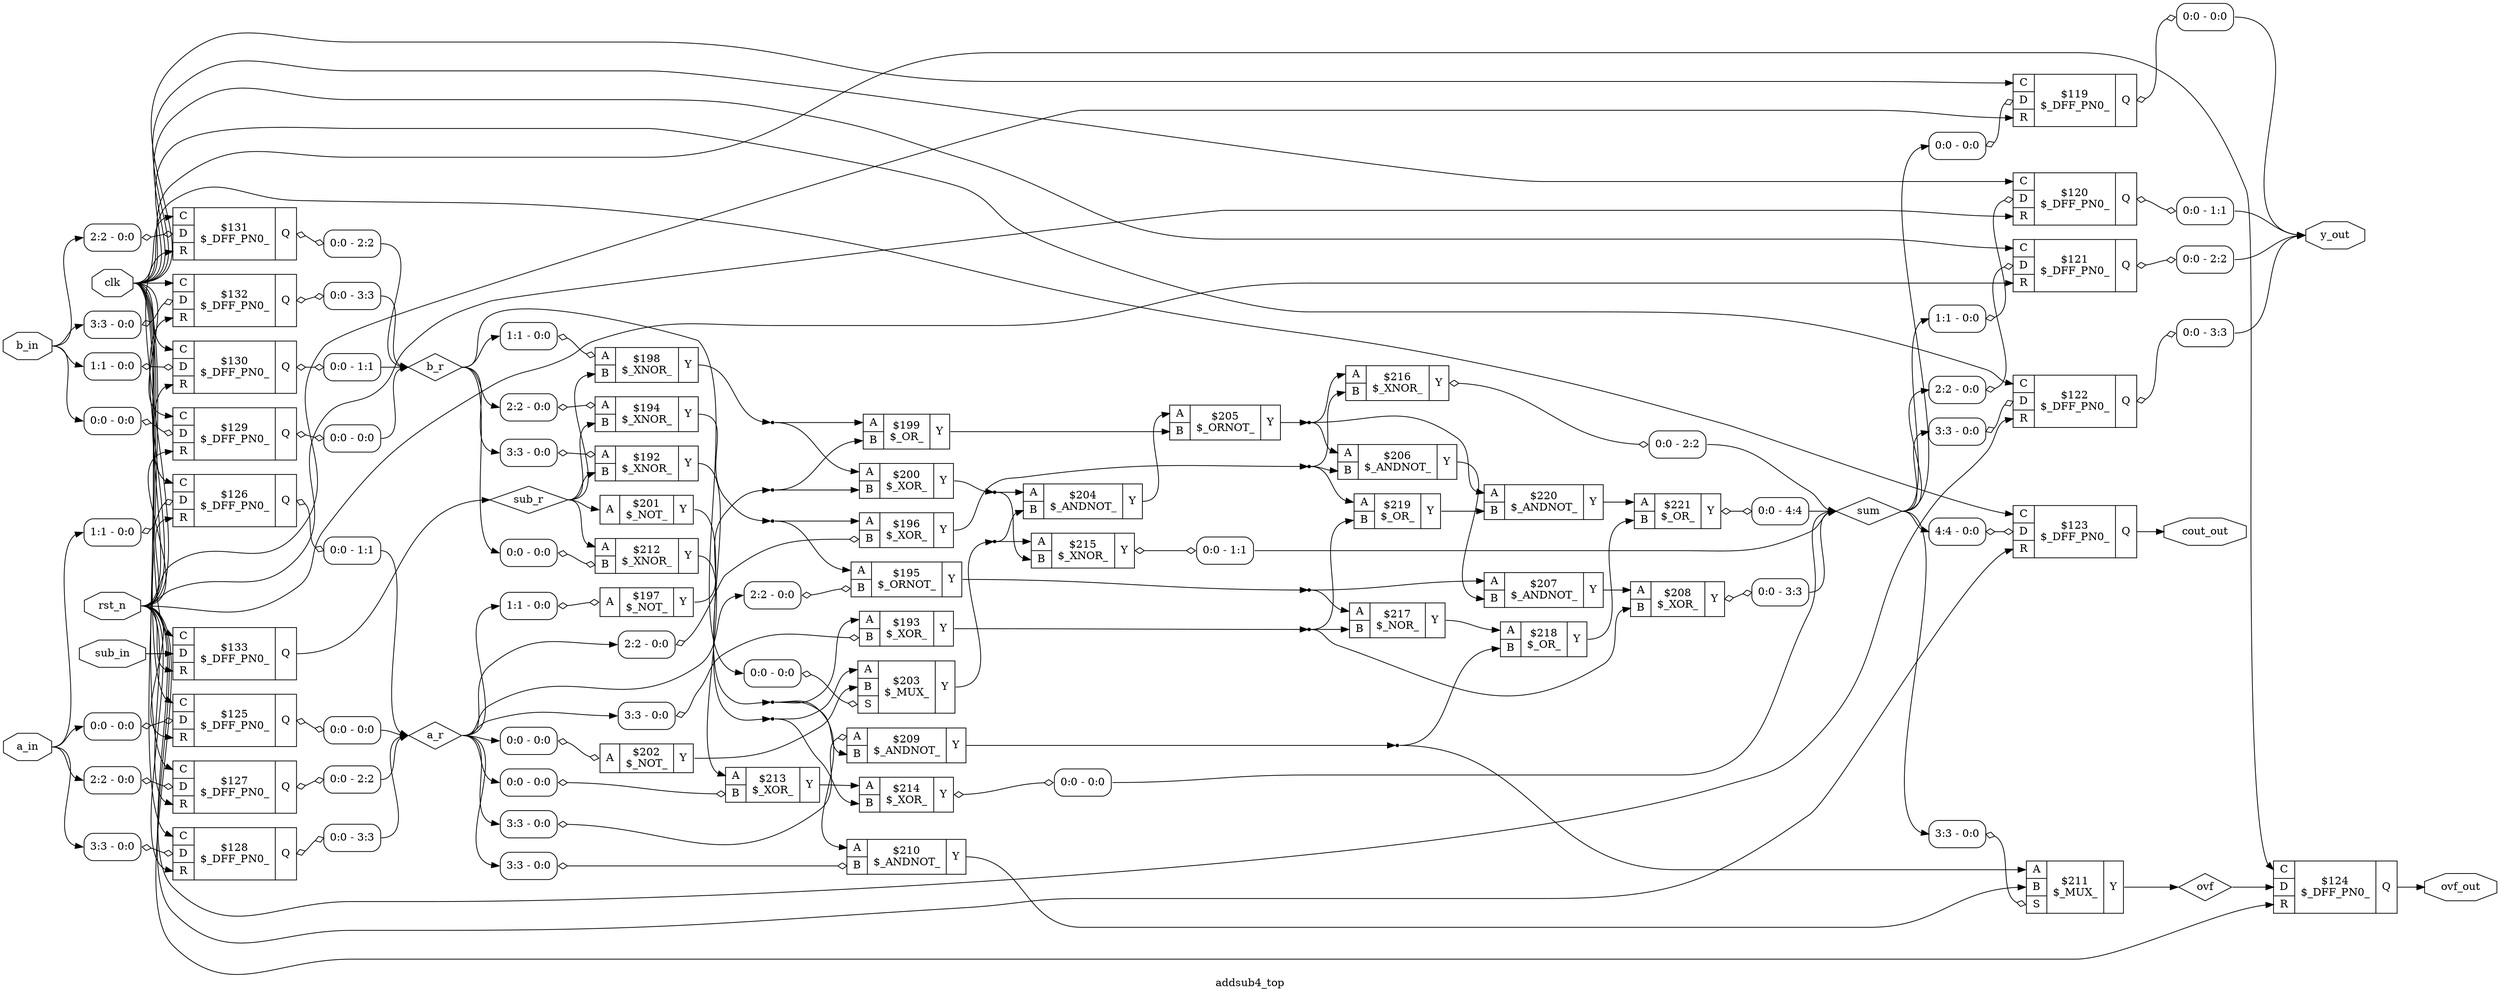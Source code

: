digraph "addsub4_top" {
label="addsub4_top";
rankdir="LR";
remincross=true;
n25 [ shape=octagon, label="a_in", color="black", fontcolor="black" ];
n26 [ shape=diamond, label="a_r", color="black", fontcolor="black" ];
n27 [ shape=octagon, label="b_in", color="black", fontcolor="black" ];
n28 [ shape=diamond, label="b_r", color="black", fontcolor="black" ];
n29 [ shape=octagon, label="clk", color="black", fontcolor="black" ];
n30 [ shape=octagon, label="cout_out", color="black", fontcolor="black" ];
n31 [ shape=diamond, label="ovf", color="black", fontcolor="black" ];
n32 [ shape=octagon, label="ovf_out", color="black", fontcolor="black" ];
n33 [ shape=octagon, label="rst_n", color="black", fontcolor="black" ];
n34 [ shape=octagon, label="sub_in", color="black", fontcolor="black" ];
n35 [ shape=diamond, label="sub_r", color="black", fontcolor="black" ];
n36 [ shape=diamond, label="sum", color="black", fontcolor="black" ];
n37 [ shape=octagon, label="y_out", color="black", fontcolor="black" ];
c41 [ shape=record, label="{{<p38> A|<p39> B}|$192\n$_XNOR_|{<p40> Y}}",  ];
x0 [ shape=record, style=rounded, label="<s0> 3:3 - 0:0 ", color="black", fontcolor="black" ];
x0:e -> c41:p38:w [arrowhead=odiamond, arrowtail=odiamond, dir=both, color="black", fontcolor="black", label=""];
c42 [ shape=record, label="{{<p38> A|<p39> B}|$193\n$_XOR_|{<p40> Y}}",  ];
x1 [ shape=record, style=rounded, label="<s0> 3:3 - 0:0 ", color="black", fontcolor="black" ];
x1:e -> c42:p39:w [arrowhead=odiamond, arrowtail=odiamond, dir=both, color="black", fontcolor="black", label=""];
c43 [ shape=record, label="{{<p38> A|<p39> B}|$194\n$_XNOR_|{<p40> Y}}",  ];
x2 [ shape=record, style=rounded, label="<s0> 2:2 - 0:0 ", color="black", fontcolor="black" ];
x2:e -> c43:p38:w [arrowhead=odiamond, arrowtail=odiamond, dir=both, color="black", fontcolor="black", label=""];
c44 [ shape=record, label="{{<p38> A|<p39> B}|$195\n$_ORNOT_|{<p40> Y}}",  ];
x3 [ shape=record, style=rounded, label="<s0> 2:2 - 0:0 ", color="black", fontcolor="black" ];
x3:e -> c44:p39:w [arrowhead=odiamond, arrowtail=odiamond, dir=both, color="black", fontcolor="black", label=""];
c45 [ shape=record, label="{{<p38> A|<p39> B}|$196\n$_XOR_|{<p40> Y}}",  ];
x4 [ shape=record, style=rounded, label="<s0> 2:2 - 0:0 ", color="black", fontcolor="black" ];
x4:e -> c45:p39:w [arrowhead=odiamond, arrowtail=odiamond, dir=both, color="black", fontcolor="black", label=""];
c46 [ shape=record, label="{{<p38> A}|$197\n$_NOT_|{<p40> Y}}",  ];
x5 [ shape=record, style=rounded, label="<s0> 1:1 - 0:0 ", color="black", fontcolor="black" ];
x5:e -> c46:p38:w [arrowhead=odiamond, arrowtail=odiamond, dir=both, color="black", fontcolor="black", label=""];
c47 [ shape=record, label="{{<p38> A|<p39> B}|$198\n$_XNOR_|{<p40> Y}}",  ];
x6 [ shape=record, style=rounded, label="<s0> 1:1 - 0:0 ", color="black", fontcolor="black" ];
x6:e -> c47:p38:w [arrowhead=odiamond, arrowtail=odiamond, dir=both, color="black", fontcolor="black", label=""];
c48 [ shape=record, label="{{<p38> A|<p39> B}|$199\n$_OR_|{<p40> Y}}",  ];
c49 [ shape=record, label="{{<p38> A|<p39> B}|$200\n$_XOR_|{<p40> Y}}",  ];
c50 [ shape=record, label="{{<p38> A}|$201\n$_NOT_|{<p40> Y}}",  ];
c51 [ shape=record, label="{{<p38> A}|$202\n$_NOT_|{<p40> Y}}",  ];
x7 [ shape=record, style=rounded, label="<s0> 0:0 - 0:0 ", color="black", fontcolor="black" ];
x7:e -> c51:p38:w [arrowhead=odiamond, arrowtail=odiamond, dir=both, color="black", fontcolor="black", label=""];
c53 [ shape=record, label="{{<p38> A|<p39> B|<p52> S}|$203\n$_MUX_|{<p40> Y}}",  ];
x8 [ shape=record, style=rounded, label="<s0> 0:0 - 0:0 ", color="black", fontcolor="black" ];
x8:e -> c53:p52:w [arrowhead=odiamond, arrowtail=odiamond, dir=both, color="black", fontcolor="black", label=""];
c54 [ shape=record, label="{{<p38> A|<p39> B}|$204\n$_ANDNOT_|{<p40> Y}}",  ];
c55 [ shape=record, label="{{<p38> A|<p39> B}|$205\n$_ORNOT_|{<p40> Y}}",  ];
c56 [ shape=record, label="{{<p38> A|<p39> B}|$206\n$_ANDNOT_|{<p40> Y}}",  ];
c57 [ shape=record, label="{{<p38> A|<p39> B}|$207\n$_ANDNOT_|{<p40> Y}}",  ];
c58 [ shape=record, label="{{<p38> A|<p39> B}|$208\n$_XOR_|{<p40> Y}}",  ];
x9 [ shape=record, style=rounded, label="<s0> 0:0 - 3:3 ", color="black", fontcolor="black" ];
c58:p40:e -> x9:w [arrowhead=odiamond, arrowtail=odiamond, dir=both, color="black", fontcolor="black", label=""];
c59 [ shape=record, label="{{<p38> A|<p39> B}|$209\n$_ANDNOT_|{<p40> Y}}",  ];
x10 [ shape=record, style=rounded, label="<s0> 3:3 - 0:0 ", color="black", fontcolor="black" ];
x10:e -> c59:p38:w [arrowhead=odiamond, arrowtail=odiamond, dir=both, color="black", fontcolor="black", label=""];
c60 [ shape=record, label="{{<p38> A|<p39> B}|$210\n$_ANDNOT_|{<p40> Y}}",  ];
x11 [ shape=record, style=rounded, label="<s0> 3:3 - 0:0 ", color="black", fontcolor="black" ];
x11:e -> c60:p39:w [arrowhead=odiamond, arrowtail=odiamond, dir=both, color="black", fontcolor="black", label=""];
c61 [ shape=record, label="{{<p38> A|<p39> B|<p52> S}|$211\n$_MUX_|{<p40> Y}}",  ];
x12 [ shape=record, style=rounded, label="<s0> 3:3 - 0:0 ", color="black", fontcolor="black" ];
x12:e -> c61:p52:w [arrowhead=odiamond, arrowtail=odiamond, dir=both, color="black", fontcolor="black", label=""];
c62 [ shape=record, label="{{<p38> A|<p39> B}|$212\n$_XNOR_|{<p40> Y}}",  ];
x13 [ shape=record, style=rounded, label="<s0> 0:0 - 0:0 ", color="black", fontcolor="black" ];
x13:e -> c62:p39:w [arrowhead=odiamond, arrowtail=odiamond, dir=both, color="black", fontcolor="black", label=""];
c63 [ shape=record, label="{{<p38> A|<p39> B}|$213\n$_XOR_|{<p40> Y}}",  ];
x14 [ shape=record, style=rounded, label="<s0> 0:0 - 0:0 ", color="black", fontcolor="black" ];
x14:e -> c63:p39:w [arrowhead=odiamond, arrowtail=odiamond, dir=both, color="black", fontcolor="black", label=""];
c64 [ shape=record, label="{{<p38> A|<p39> B}|$214\n$_XOR_|{<p40> Y}}",  ];
x15 [ shape=record, style=rounded, label="<s0> 0:0 - 0:0 ", color="black", fontcolor="black" ];
c64:p40:e -> x15:w [arrowhead=odiamond, arrowtail=odiamond, dir=both, color="black", fontcolor="black", label=""];
c65 [ shape=record, label="{{<p38> A|<p39> B}|$215\n$_XNOR_|{<p40> Y}}",  ];
x16 [ shape=record, style=rounded, label="<s0> 0:0 - 1:1 ", color="black", fontcolor="black" ];
c65:p40:e -> x16:w [arrowhead=odiamond, arrowtail=odiamond, dir=both, color="black", fontcolor="black", label=""];
c66 [ shape=record, label="{{<p38> A|<p39> B}|$216\n$_XNOR_|{<p40> Y}}",  ];
x17 [ shape=record, style=rounded, label="<s0> 0:0 - 2:2 ", color="black", fontcolor="black" ];
c66:p40:e -> x17:w [arrowhead=odiamond, arrowtail=odiamond, dir=both, color="black", fontcolor="black", label=""];
c67 [ shape=record, label="{{<p38> A|<p39> B}|$217\n$_NOR_|{<p40> Y}}",  ];
c68 [ shape=record, label="{{<p38> A|<p39> B}|$218\n$_OR_|{<p40> Y}}",  ];
c69 [ shape=record, label="{{<p38> A|<p39> B}|$219\n$_OR_|{<p40> Y}}",  ];
c70 [ shape=record, label="{{<p38> A|<p39> B}|$220\n$_ANDNOT_|{<p40> Y}}",  ];
c71 [ shape=record, label="{{<p38> A|<p39> B}|$221\n$_OR_|{<p40> Y}}",  ];
x18 [ shape=record, style=rounded, label="<s0> 0:0 - 4:4 ", color="black", fontcolor="black" ];
c71:p40:e -> x18:w [arrowhead=odiamond, arrowtail=odiamond, dir=both, color="black", fontcolor="black", label=""];
c76 [ shape=record, label="{{<p72> C|<p73> D|<p74> R}|$119\n$_DFF_PN0_|{<p75> Q}}",  ];
x19 [ shape=record, style=rounded, label="<s0> 0:0 - 0:0 ", color="black", fontcolor="black" ];
x19:e -> c76:p73:w [arrowhead=odiamond, arrowtail=odiamond, dir=both, color="black", fontcolor="black", label=""];
x20 [ shape=record, style=rounded, label="<s0> 0:0 - 0:0 ", color="black", fontcolor="black" ];
c76:p75:e -> x20:w [arrowhead=odiamond, arrowtail=odiamond, dir=both, color="black", fontcolor="black", label=""];
c77 [ shape=record, label="{{<p72> C|<p73> D|<p74> R}|$120\n$_DFF_PN0_|{<p75> Q}}",  ];
x21 [ shape=record, style=rounded, label="<s0> 1:1 - 0:0 ", color="black", fontcolor="black" ];
x21:e -> c77:p73:w [arrowhead=odiamond, arrowtail=odiamond, dir=both, color="black", fontcolor="black", label=""];
x22 [ shape=record, style=rounded, label="<s0> 0:0 - 1:1 ", color="black", fontcolor="black" ];
c77:p75:e -> x22:w [arrowhead=odiamond, arrowtail=odiamond, dir=both, color="black", fontcolor="black", label=""];
c78 [ shape=record, label="{{<p72> C|<p73> D|<p74> R}|$121\n$_DFF_PN0_|{<p75> Q}}",  ];
x23 [ shape=record, style=rounded, label="<s0> 2:2 - 0:0 ", color="black", fontcolor="black" ];
x23:e -> c78:p73:w [arrowhead=odiamond, arrowtail=odiamond, dir=both, color="black", fontcolor="black", label=""];
x24 [ shape=record, style=rounded, label="<s0> 0:0 - 2:2 ", color="black", fontcolor="black" ];
c78:p75:e -> x24:w [arrowhead=odiamond, arrowtail=odiamond, dir=both, color="black", fontcolor="black", label=""];
c79 [ shape=record, label="{{<p72> C|<p73> D|<p74> R}|$122\n$_DFF_PN0_|{<p75> Q}}",  ];
x25 [ shape=record, style=rounded, label="<s0> 3:3 - 0:0 ", color="black", fontcolor="black" ];
x25:e -> c79:p73:w [arrowhead=odiamond, arrowtail=odiamond, dir=both, color="black", fontcolor="black", label=""];
x26 [ shape=record, style=rounded, label="<s0> 0:0 - 3:3 ", color="black", fontcolor="black" ];
c79:p75:e -> x26:w [arrowhead=odiamond, arrowtail=odiamond, dir=both, color="black", fontcolor="black", label=""];
c80 [ shape=record, label="{{<p72> C|<p73> D|<p74> R}|$123\n$_DFF_PN0_|{<p75> Q}}",  ];
x27 [ shape=record, style=rounded, label="<s0> 4:4 - 0:0 ", color="black", fontcolor="black" ];
x27:e -> c80:p73:w [arrowhead=odiamond, arrowtail=odiamond, dir=both, color="black", fontcolor="black", label=""];
c81 [ shape=record, label="{{<p72> C|<p73> D|<p74> R}|$124\n$_DFF_PN0_|{<p75> Q}}",  ];
c82 [ shape=record, label="{{<p72> C|<p73> D|<p74> R}|$125\n$_DFF_PN0_|{<p75> Q}}",  ];
x28 [ shape=record, style=rounded, label="<s0> 0:0 - 0:0 ", color="black", fontcolor="black" ];
x28:e -> c82:p73:w [arrowhead=odiamond, arrowtail=odiamond, dir=both, color="black", fontcolor="black", label=""];
x29 [ shape=record, style=rounded, label="<s0> 0:0 - 0:0 ", color="black", fontcolor="black" ];
c82:p75:e -> x29:w [arrowhead=odiamond, arrowtail=odiamond, dir=both, color="black", fontcolor="black", label=""];
c83 [ shape=record, label="{{<p72> C|<p73> D|<p74> R}|$126\n$_DFF_PN0_|{<p75> Q}}",  ];
x30 [ shape=record, style=rounded, label="<s0> 1:1 - 0:0 ", color="black", fontcolor="black" ];
x30:e -> c83:p73:w [arrowhead=odiamond, arrowtail=odiamond, dir=both, color="black", fontcolor="black", label=""];
x31 [ shape=record, style=rounded, label="<s0> 0:0 - 1:1 ", color="black", fontcolor="black" ];
c83:p75:e -> x31:w [arrowhead=odiamond, arrowtail=odiamond, dir=both, color="black", fontcolor="black", label=""];
c84 [ shape=record, label="{{<p72> C|<p73> D|<p74> R}|$127\n$_DFF_PN0_|{<p75> Q}}",  ];
x32 [ shape=record, style=rounded, label="<s0> 2:2 - 0:0 ", color="black", fontcolor="black" ];
x32:e -> c84:p73:w [arrowhead=odiamond, arrowtail=odiamond, dir=both, color="black", fontcolor="black", label=""];
x33 [ shape=record, style=rounded, label="<s0> 0:0 - 2:2 ", color="black", fontcolor="black" ];
c84:p75:e -> x33:w [arrowhead=odiamond, arrowtail=odiamond, dir=both, color="black", fontcolor="black", label=""];
c85 [ shape=record, label="{{<p72> C|<p73> D|<p74> R}|$128\n$_DFF_PN0_|{<p75> Q}}",  ];
x34 [ shape=record, style=rounded, label="<s0> 3:3 - 0:0 ", color="black", fontcolor="black" ];
x34:e -> c85:p73:w [arrowhead=odiamond, arrowtail=odiamond, dir=both, color="black", fontcolor="black", label=""];
x35 [ shape=record, style=rounded, label="<s0> 0:0 - 3:3 ", color="black", fontcolor="black" ];
c85:p75:e -> x35:w [arrowhead=odiamond, arrowtail=odiamond, dir=both, color="black", fontcolor="black", label=""];
c86 [ shape=record, label="{{<p72> C|<p73> D|<p74> R}|$129\n$_DFF_PN0_|{<p75> Q}}",  ];
x36 [ shape=record, style=rounded, label="<s0> 0:0 - 0:0 ", color="black", fontcolor="black" ];
x36:e -> c86:p73:w [arrowhead=odiamond, arrowtail=odiamond, dir=both, color="black", fontcolor="black", label=""];
x37 [ shape=record, style=rounded, label="<s0> 0:0 - 0:0 ", color="black", fontcolor="black" ];
c86:p75:e -> x37:w [arrowhead=odiamond, arrowtail=odiamond, dir=both, color="black", fontcolor="black", label=""];
c87 [ shape=record, label="{{<p72> C|<p73> D|<p74> R}|$130\n$_DFF_PN0_|{<p75> Q}}",  ];
x38 [ shape=record, style=rounded, label="<s0> 1:1 - 0:0 ", color="black", fontcolor="black" ];
x38:e -> c87:p73:w [arrowhead=odiamond, arrowtail=odiamond, dir=both, color="black", fontcolor="black", label=""];
x39 [ shape=record, style=rounded, label="<s0> 0:0 - 1:1 ", color="black", fontcolor="black" ];
c87:p75:e -> x39:w [arrowhead=odiamond, arrowtail=odiamond, dir=both, color="black", fontcolor="black", label=""];
c88 [ shape=record, label="{{<p72> C|<p73> D|<p74> R}|$131\n$_DFF_PN0_|{<p75> Q}}",  ];
x40 [ shape=record, style=rounded, label="<s0> 2:2 - 0:0 ", color="black", fontcolor="black" ];
x40:e -> c88:p73:w [arrowhead=odiamond, arrowtail=odiamond, dir=both, color="black", fontcolor="black", label=""];
x41 [ shape=record, style=rounded, label="<s0> 0:0 - 2:2 ", color="black", fontcolor="black" ];
c88:p75:e -> x41:w [arrowhead=odiamond, arrowtail=odiamond, dir=both, color="black", fontcolor="black", label=""];
c89 [ shape=record, label="{{<p72> C|<p73> D|<p74> R}|$132\n$_DFF_PN0_|{<p75> Q}}",  ];
x42 [ shape=record, style=rounded, label="<s0> 3:3 - 0:0 ", color="black", fontcolor="black" ];
x42:e -> c89:p73:w [arrowhead=odiamond, arrowtail=odiamond, dir=both, color="black", fontcolor="black", label=""];
x43 [ shape=record, style=rounded, label="<s0> 0:0 - 3:3 ", color="black", fontcolor="black" ];
c89:p75:e -> x43:w [arrowhead=odiamond, arrowtail=odiamond, dir=both, color="black", fontcolor="black", label=""];
c90 [ shape=record, label="{{<p72> C|<p73> D|<p74> R}|$133\n$_DFF_PN0_|{<p75> Q}}",  ];
n1 [ shape=point ];
c41:p40:e -> n1:w [color="black", fontcolor="black", label=""];
n1:e -> c42:p38:w [color="black", fontcolor="black", label=""];
n1:e -> c59:p39:w [color="black", fontcolor="black", label=""];
n1:e -> c60:p38:w [color="black", fontcolor="black", label=""];
n10 [ shape=point ];
c50:p40:e -> n10:w [color="black", fontcolor="black", label=""];
n10:e -> c53:p38:w [color="black", fontcolor="black", label=""];
n10:e -> c64:p39:w [color="black", fontcolor="black", label=""];
c51:p40:e -> c53:p39:w [color="black", fontcolor="black", label=""];
n12 [ shape=point ];
c53:p40:e -> n12:w [color="black", fontcolor="black", label=""];
n12:e -> c54:p39:w [color="black", fontcolor="black", label=""];
n12:e -> c65:p38:w [color="black", fontcolor="black", label=""];
c54:p40:e -> c55:p38:w [color="black", fontcolor="black", label=""];
n14 [ shape=point ];
c55:p40:e -> n14:w [color="black", fontcolor="black", label=""];
n14:e -> c56:p38:w [color="black", fontcolor="black", label=""];
n14:e -> c66:p38:w [color="black", fontcolor="black", label=""];
n14:e -> c70:p38:w [color="black", fontcolor="black", label=""];
c56:p40:e -> c57:p39:w [color="black", fontcolor="black", label=""];
c57:p40:e -> c58:p38:w [color="black", fontcolor="black", label=""];
n17 [ shape=point ];
c59:p40:e -> n17:w [color="black", fontcolor="black", label=""];
n17:e -> c61:p38:w [color="black", fontcolor="black", label=""];
n17:e -> c68:p39:w [color="black", fontcolor="black", label=""];
c60:p40:e -> c61:p39:w [color="black", fontcolor="black", label=""];
c62:p40:e -> c63:p38:w [color="black", fontcolor="black", label=""];
n2 [ shape=point ];
c42:p40:e -> n2:w [color="black", fontcolor="black", label=""];
n2:e -> c58:p39:w [color="black", fontcolor="black", label=""];
n2:e -> c67:p39:w [color="black", fontcolor="black", label=""];
n2:e -> c69:p39:w [color="black", fontcolor="black", label=""];
c63:p40:e -> c64:p38:w [color="black", fontcolor="black", label=""];
c67:p40:e -> c68:p38:w [color="black", fontcolor="black", label=""];
c68:p40:e -> c71:p39:w [color="black", fontcolor="black", label=""];
c69:p40:e -> c70:p39:w [color="black", fontcolor="black", label=""];
c70:p40:e -> c71:p38:w [color="black", fontcolor="black", label=""];
n25:e -> x28:s0:w [color="black", fontcolor="black", label=""];
n25:e -> x30:s0:w [color="black", fontcolor="black", label=""];
n25:e -> x32:s0:w [color="black", fontcolor="black", label=""];
n25:e -> x34:s0:w [color="black", fontcolor="black", label=""];
x29:s0:e -> n26:w [color="black", fontcolor="black", label=""];
x31:s0:e -> n26:w [color="black", fontcolor="black", label=""];
x33:s0:e -> n26:w [color="black", fontcolor="black", label=""];
x35:s0:e -> n26:w [color="black", fontcolor="black", label=""];
n26:e -> x10:s0:w [color="black", fontcolor="black", label=""];
n26:e -> x11:s0:w [color="black", fontcolor="black", label=""];
n26:e -> x14:s0:w [color="black", fontcolor="black", label=""];
n26:e -> x1:s0:w [color="black", fontcolor="black", label=""];
n26:e -> x3:s0:w [color="black", fontcolor="black", label=""];
n26:e -> x4:s0:w [color="black", fontcolor="black", label=""];
n26:e -> x5:s0:w [color="black", fontcolor="black", label=""];
n26:e -> x7:s0:w [color="black", fontcolor="black", label=""];
n27:e -> x36:s0:w [color="black", fontcolor="black", label=""];
n27:e -> x38:s0:w [color="black", fontcolor="black", label=""];
n27:e -> x40:s0:w [color="black", fontcolor="black", label=""];
n27:e -> x42:s0:w [color="black", fontcolor="black", label=""];
x37:s0:e -> n28:w [color="black", fontcolor="black", label=""];
x39:s0:e -> n28:w [color="black", fontcolor="black", label=""];
x41:s0:e -> n28:w [color="black", fontcolor="black", label=""];
x43:s0:e -> n28:w [color="black", fontcolor="black", label=""];
n28:e -> x0:s0:w [color="black", fontcolor="black", label=""];
n28:e -> x13:s0:w [color="black", fontcolor="black", label=""];
n28:e -> x2:s0:w [color="black", fontcolor="black", label=""];
n28:e -> x6:s0:w [color="black", fontcolor="black", label=""];
n28:e -> x8:s0:w [color="black", fontcolor="black", label=""];
n29:e -> c76:p72:w [color="black", fontcolor="black", label=""];
n29:e -> c77:p72:w [color="black", fontcolor="black", label=""];
n29:e -> c78:p72:w [color="black", fontcolor="black", label=""];
n29:e -> c79:p72:w [color="black", fontcolor="black", label=""];
n29:e -> c80:p72:w [color="black", fontcolor="black", label=""];
n29:e -> c81:p72:w [color="black", fontcolor="black", label=""];
n29:e -> c82:p72:w [color="black", fontcolor="black", label=""];
n29:e -> c83:p72:w [color="black", fontcolor="black", label=""];
n29:e -> c84:p72:w [color="black", fontcolor="black", label=""];
n29:e -> c85:p72:w [color="black", fontcolor="black", label=""];
n29:e -> c86:p72:w [color="black", fontcolor="black", label=""];
n29:e -> c87:p72:w [color="black", fontcolor="black", label=""];
n29:e -> c88:p72:w [color="black", fontcolor="black", label=""];
n29:e -> c89:p72:w [color="black", fontcolor="black", label=""];
n29:e -> c90:p72:w [color="black", fontcolor="black", label=""];
n3 [ shape=point ];
c43:p40:e -> n3:w [color="black", fontcolor="black", label=""];
n3:e -> c44:p38:w [color="black", fontcolor="black", label=""];
n3:e -> c45:p38:w [color="black", fontcolor="black", label=""];
c80:p75:e -> n30:w [color="black", fontcolor="black", label=""];
c61:p40:e -> n31:w [color="black", fontcolor="black", label=""];
n31:e -> c81:p73:w [color="black", fontcolor="black", label=""];
c81:p75:e -> n32:w [color="black", fontcolor="black", label=""];
n33:e -> c76:p74:w [color="black", fontcolor="black", label=""];
n33:e -> c77:p74:w [color="black", fontcolor="black", label=""];
n33:e -> c78:p74:w [color="black", fontcolor="black", label=""];
n33:e -> c79:p74:w [color="black", fontcolor="black", label=""];
n33:e -> c80:p74:w [color="black", fontcolor="black", label=""];
n33:e -> c81:p74:w [color="black", fontcolor="black", label=""];
n33:e -> c82:p74:w [color="black", fontcolor="black", label=""];
n33:e -> c83:p74:w [color="black", fontcolor="black", label=""];
n33:e -> c84:p74:w [color="black", fontcolor="black", label=""];
n33:e -> c85:p74:w [color="black", fontcolor="black", label=""];
n33:e -> c86:p74:w [color="black", fontcolor="black", label=""];
n33:e -> c87:p74:w [color="black", fontcolor="black", label=""];
n33:e -> c88:p74:w [color="black", fontcolor="black", label=""];
n33:e -> c89:p74:w [color="black", fontcolor="black", label=""];
n33:e -> c90:p74:w [color="black", fontcolor="black", label=""];
n34:e -> c90:p73:w [color="black", fontcolor="black", label=""];
c90:p75:e -> n35:w [color="black", fontcolor="black", label=""];
n35:e -> c41:p39:w [color="black", fontcolor="black", label=""];
n35:e -> c43:p39:w [color="black", fontcolor="black", label=""];
n35:e -> c47:p39:w [color="black", fontcolor="black", label=""];
n35:e -> c50:p38:w [color="black", fontcolor="black", label=""];
n35:e -> c62:p38:w [color="black", fontcolor="black", label=""];
x15:s0:e -> n36:w [color="black", fontcolor="black", label=""];
x16:s0:e -> n36:w [color="black", fontcolor="black", label=""];
x17:s0:e -> n36:w [color="black", fontcolor="black", label=""];
x18:s0:e -> n36:w [color="black", fontcolor="black", label=""];
x9:s0:e -> n36:w [color="black", fontcolor="black", label=""];
n36:e -> x12:s0:w [color="black", fontcolor="black", label=""];
n36:e -> x19:s0:w [color="black", fontcolor="black", label=""];
n36:e -> x21:s0:w [color="black", fontcolor="black", label=""];
n36:e -> x23:s0:w [color="black", fontcolor="black", label=""];
n36:e -> x25:s0:w [color="black", fontcolor="black", label=""];
n36:e -> x27:s0:w [color="black", fontcolor="black", label=""];
x20:s0:e -> n37:w [color="black", fontcolor="black", label=""];
x22:s0:e -> n37:w [color="black", fontcolor="black", label=""];
x24:s0:e -> n37:w [color="black", fontcolor="black", label=""];
x26:s0:e -> n37:w [color="black", fontcolor="black", label=""];
n4 [ shape=point ];
c44:p40:e -> n4:w [color="black", fontcolor="black", label=""];
n4:e -> c57:p38:w [color="black", fontcolor="black", label=""];
n4:e -> c67:p38:w [color="black", fontcolor="black", label=""];
n5 [ shape=point ];
c45:p40:e -> n5:w [color="black", fontcolor="black", label=""];
n5:e -> c56:p39:w [color="black", fontcolor="black", label=""];
n5:e -> c66:p39:w [color="black", fontcolor="black", label=""];
n5:e -> c69:p38:w [color="black", fontcolor="black", label=""];
n6 [ shape=point ];
c46:p40:e -> n6:w [color="black", fontcolor="black", label=""];
n6:e -> c48:p39:w [color="black", fontcolor="black", label=""];
n6:e -> c49:p39:w [color="black", fontcolor="black", label=""];
n7 [ shape=point ];
c47:p40:e -> n7:w [color="black", fontcolor="black", label=""];
n7:e -> c48:p38:w [color="black", fontcolor="black", label=""];
n7:e -> c49:p38:w [color="black", fontcolor="black", label=""];
c48:p40:e -> c55:p39:w [color="black", fontcolor="black", label=""];
n9 [ shape=point ];
c49:p40:e -> n9:w [color="black", fontcolor="black", label=""];
n9:e -> c54:p38:w [color="black", fontcolor="black", label=""];
n9:e -> c65:p39:w [color="black", fontcolor="black", label=""];
}
